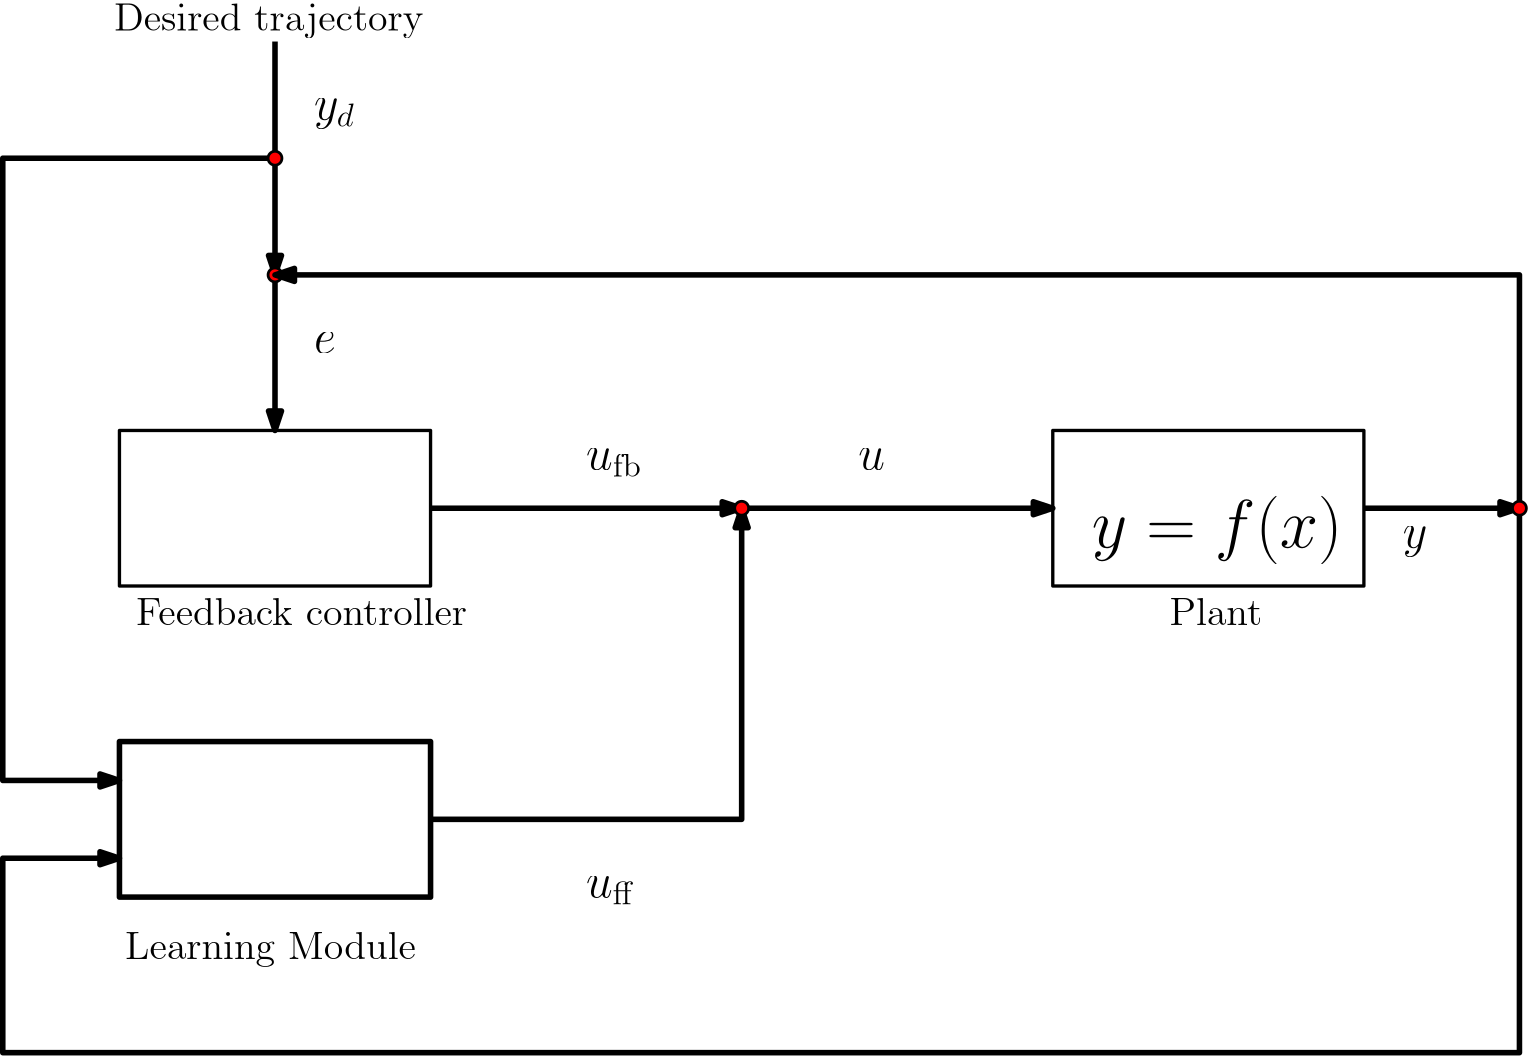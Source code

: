 <?xml version="1.0"?>
<!DOCTYPE ipe SYSTEM "ipe.dtd">
<ipe version="70005" creator="Ipe 7.1.5">
<info created="D:20140527170428" modified="D:20140527181525"/>
<ipestyle name="basic">
<symbol name="arrow/arc(spx)">
<path stroke="sym-stroke" fill="sym-stroke" pen="sym-pen">
0 0 m
-1 0.333 l
-1 -0.333 l
h
</path>
</symbol>
<symbol name="arrow/farc(spx)">
<path stroke="sym-stroke" fill="white" pen="sym-pen">
0 0 m
-1 0.333 l
-1 -0.333 l
h
</path>
</symbol>
<symbol name="mark/circle(sx)" transformations="translations">
<path fill="sym-stroke">
0.6 0 0 0.6 0 0 e
0.4 0 0 0.4 0 0 e
</path>
</symbol>
<symbol name="mark/disk(sx)" transformations="translations">
<path fill="sym-stroke">
0.6 0 0 0.6 0 0 e
</path>
</symbol>
<symbol name="mark/fdisk(sfx)" transformations="translations">
<group>
<path fill="sym-fill">
0.5 0 0 0.5 0 0 e
</path>
<path fill="sym-stroke" fillrule="eofill">
0.6 0 0 0.6 0 0 e
0.4 0 0 0.4 0 0 e
</path>
</group>
</symbol>
<symbol name="mark/box(sx)" transformations="translations">
<path fill="sym-stroke" fillrule="eofill">
-0.6 -0.6 m
0.6 -0.6 l
0.6 0.6 l
-0.6 0.6 l
h
-0.4 -0.4 m
0.4 -0.4 l
0.4 0.4 l
-0.4 0.4 l
h
</path>
</symbol>
<symbol name="mark/square(sx)" transformations="translations">
<path fill="sym-stroke">
-0.6 -0.6 m
0.6 -0.6 l
0.6 0.6 l
-0.6 0.6 l
h
</path>
</symbol>
<symbol name="mark/fsquare(sfx)" transformations="translations">
<group>
<path fill="sym-fill">
-0.5 -0.5 m
0.5 -0.5 l
0.5 0.5 l
-0.5 0.5 l
h
</path>
<path fill="sym-stroke" fillrule="eofill">
-0.6 -0.6 m
0.6 -0.6 l
0.6 0.6 l
-0.6 0.6 l
h
-0.4 -0.4 m
0.4 -0.4 l
0.4 0.4 l
-0.4 0.4 l
h
</path>
</group>
</symbol>
<symbol name="mark/cross(sx)" transformations="translations">
<group>
<path fill="sym-stroke">
-0.43 -0.57 m
0.57 0.43 l
0.43 0.57 l
-0.57 -0.43 l
h
</path>
<path fill="sym-stroke">
-0.43 0.57 m
0.57 -0.43 l
0.43 -0.57 l
-0.57 0.43 l
h
</path>
</group>
</symbol>
<symbol name="arrow/fnormal(spx)">
<path stroke="sym-stroke" fill="white" pen="sym-pen">
0 0 m
-1 0.333 l
-1 -0.333 l
h
</path>
</symbol>
<symbol name="arrow/pointed(spx)">
<path stroke="sym-stroke" fill="sym-stroke" pen="sym-pen">
0 0 m
-1 0.333 l
-0.8 0 l
-1 -0.333 l
h
</path>
</symbol>
<symbol name="arrow/fpointed(spx)">
<path stroke="sym-stroke" fill="white" pen="sym-pen">
0 0 m
-1 0.333 l
-0.8 0 l
-1 -0.333 l
h
</path>
</symbol>
<symbol name="arrow/linear(spx)">
<path stroke="sym-stroke" pen="sym-pen">
-1 0.333 m
0 0 l
-1 -0.333 l
</path>
</symbol>
<symbol name="arrow/fdouble(spx)">
<path stroke="sym-stroke" fill="white" pen="sym-pen">
0 0 m
-1 0.333 l
-1 -0.333 l
h
-1 0 m
-2 0.333 l
-2 -0.333 l
h
</path>
</symbol>
<symbol name="arrow/double(spx)">
<path stroke="sym-stroke" fill="sym-stroke" pen="sym-pen">
0 0 m
-1 0.333 l
-1 -0.333 l
h
-1 0 m
-2 0.333 l
-2 -0.333 l
h
</path>
</symbol>
<pen name="heavier" value="0.8"/>
<pen name="fat" value="1.2"/>
<pen name="ultrafat" value="2"/>
<symbolsize name="large" value="5"/>
<symbolsize name="small" value="2"/>
<symbolsize name="tiny" value="1.1"/>
<arrowsize name="large" value="10"/>
<arrowsize name="small" value="5"/>
<arrowsize name="tiny" value="3"/>
<color name="red" value="1 0 0"/>
<color name="green" value="0 1 0"/>
<color name="blue" value="0 0 1"/>
<color name="yellow" value="1 1 0"/>
<color name="orange" value="1 0.647 0"/>
<color name="gold" value="1 0.843 0"/>
<color name="purple" value="0.627 0.125 0.941"/>
<color name="gray" value="0.745"/>
<color name="brown" value="0.647 0.165 0.165"/>
<color name="navy" value="0 0 0.502"/>
<color name="pink" value="1 0.753 0.796"/>
<color name="seagreen" value="0.18 0.545 0.341"/>
<color name="turquoise" value="0.251 0.878 0.816"/>
<color name="violet" value="0.933 0.51 0.933"/>
<color name="darkblue" value="0 0 0.545"/>
<color name="darkcyan" value="0 0.545 0.545"/>
<color name="darkgray" value="0.663"/>
<color name="darkgreen" value="0 0.392 0"/>
<color name="darkmagenta" value="0.545 0 0.545"/>
<color name="darkorange" value="1 0.549 0"/>
<color name="darkred" value="0.545 0 0"/>
<color name="lightblue" value="0.678 0.847 0.902"/>
<color name="lightcyan" value="0.878 1 1"/>
<color name="lightgray" value="0.827"/>
<color name="lightgreen" value="0.565 0.933 0.565"/>
<color name="lightyellow" value="1 1 0.878"/>
<dashstyle name="dashed" value="[4] 0"/>
<dashstyle name="dotted" value="[1 3] 0"/>
<dashstyle name="dash dotted" value="[4 2 1 2] 0"/>
<dashstyle name="dash dot dotted" value="[4 2 1 2 1 2] 0"/>
<textsize name="large" value="\large"/>
<textsize name="Large" value="\Large"/>
<textsize name="LARGE" value="\LARGE"/>
<textsize name="huge" value="\huge"/>
<textsize name="Huge" value="\Huge"/>
<textsize name="small" value="\small"/>
<textsize name="footnote" value="\footnotesize"/>
<textsize name="tiny" value="\tiny"/>
<textstyle name="center" begin="\begin{center}" end="\end{center}"/>
<textstyle name="itemize" begin="\begin{itemize}" end="\end{itemize}"/>
<textstyle name="item" begin="\begin{itemize}\item{}" end="\end{itemize}"/>
<gridsize name="4 pts" value="4"/>
<gridsize name="8 pts (~3 mm)" value="8"/>
<gridsize name="16 pts (~6 mm)" value="16"/>
<gridsize name="32 pts (~12 mm)" value="32"/>
<gridsize name="10 pts (~3.5 mm)" value="10"/>
<gridsize name="20 pts (~7 mm)" value="20"/>
<gridsize name="14 pts (~5 mm)" value="14"/>
<gridsize name="28 pts (~10 mm)" value="28"/>
<gridsize name="56 pts (~20 mm)" value="56"/>
<anglesize name="90 deg" value="90"/>
<anglesize name="60 deg" value="60"/>
<anglesize name="45 deg" value="45"/>
<anglesize name="30 deg" value="30"/>
<anglesize name="22.5 deg" value="22.5"/>
<tiling name="falling" angle="-60" step="4" width="1"/>
<tiling name="rising" angle="30" step="4" width="1"/>
</ipestyle>
<page>
<layer name="alpha"/>
<view layers="alpha" active="alpha"/>
<path layer="alpha" matrix="0.666667 0 0 1 242.667 0" stroke="black" pen="fat">
224 616 m
224 560 l
392 560 l
392 616 l
h
</path>
<text matrix="1 0 0 1 168 14" transformations="translations" pos="266 532" stroke="black" type="label" valign="baseline" size="Large">Plant</text>
<text transformations="translations" pos="322 602" stroke="black" type="label" valign="baseline" size="LARGE">$u$</text>
<text matrix="1 0 0 1 140 -14" transformations="translations" pos="266 588" stroke="black" type="label" valign="baseline" size="Huge">$y = f(x)$</text>
<text matrix="1 0 0 1 -204 14" transformations="translations" pos="266 532" stroke="black" type="label" valign="baseline" size="Large">Feedback controller</text>
<path matrix="0.666667 0 0 1 -93.3333 0" stroke="black" pen="fat">
224 616 m
224 560 l
392 560 l
392 616 l
h
</path>
<text matrix="1 0 0 1 -207.977 -106.284" transformations="translations" pos="266 532" stroke="black" type="label" valign="baseline" size="Large">Learning Module</text>
<text matrix="1 0 0 1 -98 0" transformations="translations" pos="322 602" stroke="black" type="label" valign="baseline" size="LARGE">$u_{\mathrm{fb}}$</text>
<text matrix="1 0 0 1 -98 -154" transformations="translations" pos="322 602" stroke="black" type="label" valign="baseline" size="LARGE">$u_{\mathrm{ff}}$</text>
<path matrix="1 0 0 1 -112 112" stroke="black" pen="ultrafat">
168 392 m
168 336 l
280 336 l
280 392 l
h
</path>
<path stroke="black" pen="ultrafat">
70 476 m
70 476 l
70 476 l
70 476 l
h
</path>
<text matrix="1 0 0 1 -2 4" transformations="translations" pos="56 756" stroke="black" type="label" valign="baseline" size="Large">Desired trajectory</text>
<path stroke="black" pen="ultrafat" arrow="normal/normal">
112 756 m
112 672 l
</path>
<path stroke="black" fill="0" pen="ultrafat" arrow="normal/normal">
112 672 m
112 616 l
</path>
<use name="mark/fdisk(sfx)" pos="112 672" size="large" stroke="black" fill="red"/>
<text matrix="1 0 0 1 196 -28" transformations="translations" pos="322 602" stroke="black" type="label" valign="baseline" size="LARGE">$y$</text>
<text matrix="1 0 0 1 -196 126" transformations="translations" pos="322 602" stroke="black" type="label" valign="baseline" size="LARGE">$y_d$</text>
<path stroke="black" pen="ultrafat" arrow="normal/normal">
504 588 m
560 588 l
</path>
<path stroke="black" pen="ultrafat" arrow="normal/normal">
560 588 m
560 392 l
14 392 l
14 462 l
56 462 l
</path>
<path stroke="black" pen="ultrafat" arrow="normal/normal">
560 588 m
560 672 l
112 672 l
</path>
<use name="mark/fdisk(sfx)" pos="560 588" size="large" stroke="black" fill="red"/>
<path stroke="black" pen="ultrafat" arrow="normal/normal">
168 588 m
280 588 l
</path>
<path stroke="black" pen="ultrafat" arrow="normal/normal">
168 476 m
280 476 l
280 588 l
</path>
<path stroke="black" pen="ultrafat" arrow="normal/normal">
280 588 m
392 588 l
</path>
<use name="mark/fdisk(sfx)" pos="280 588" size="large" stroke="black" fill="red"/>
<path stroke="black" pen="ultrafat" arrow="normal/normal">
112 714 m
14 714 l
14 490 l
56 490 l
</path>
<use name="mark/fdisk(sfx)" pos="112 714" size="large" stroke="black" fill="red"/>
<text matrix="1 0 0 1 -196 42" transformations="translations" pos="322 602" stroke="black" type="label" valign="baseline" size="LARGE">$e$</text>
</page>
</ipe>

